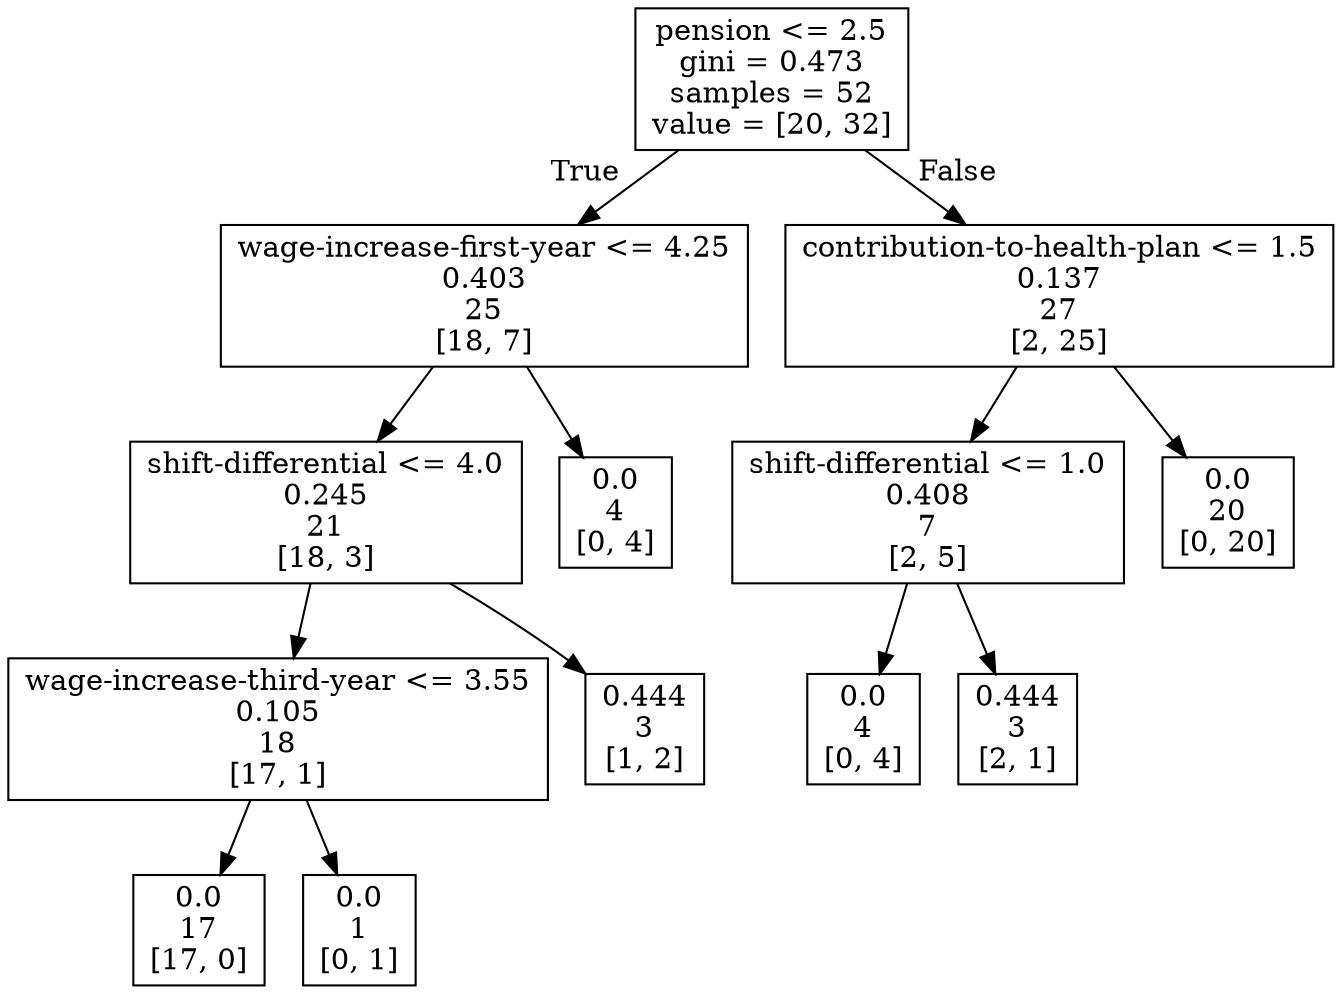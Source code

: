 digraph Tree {
node [shape=box] ;
0 [label="pension <= 2.5\ngini = 0.473\nsamples = 52\nvalue = [20, 32]"] ;
1 [label="wage-increase-first-year <= 4.25\n0.403\n25\n[18, 7]"] ;
0 -> 1 [labeldistance=2.5, labelangle=45, headlabel="True"] ;
2 [label="shift-differential <= 4.0\n0.245\n21\n[18, 3]"] ;
1 -> 2 ;
3 [label="wage-increase-third-year <= 3.55\n0.105\n18\n[17, 1]"] ;
2 -> 3 ;
4 [label="0.0\n17\n[17, 0]"] ;
3 -> 4 ;
5 [label="0.0\n1\n[0, 1]"] ;
3 -> 5 ;
6 [label="0.444\n3\n[1, 2]"] ;
2 -> 6 ;
7 [label="0.0\n4\n[0, 4]"] ;
1 -> 7 ;
8 [label="contribution-to-health-plan <= 1.5\n0.137\n27\n[2, 25]"] ;
0 -> 8 [labeldistance=2.5, labelangle=-45, headlabel="False"] ;
9 [label="shift-differential <= 1.0\n0.408\n7\n[2, 5]"] ;
8 -> 9 ;
10 [label="0.0\n4\n[0, 4]"] ;
9 -> 10 ;
11 [label="0.444\n3\n[2, 1]"] ;
9 -> 11 ;
12 [label="0.0\n20\n[0, 20]"] ;
8 -> 12 ;
}